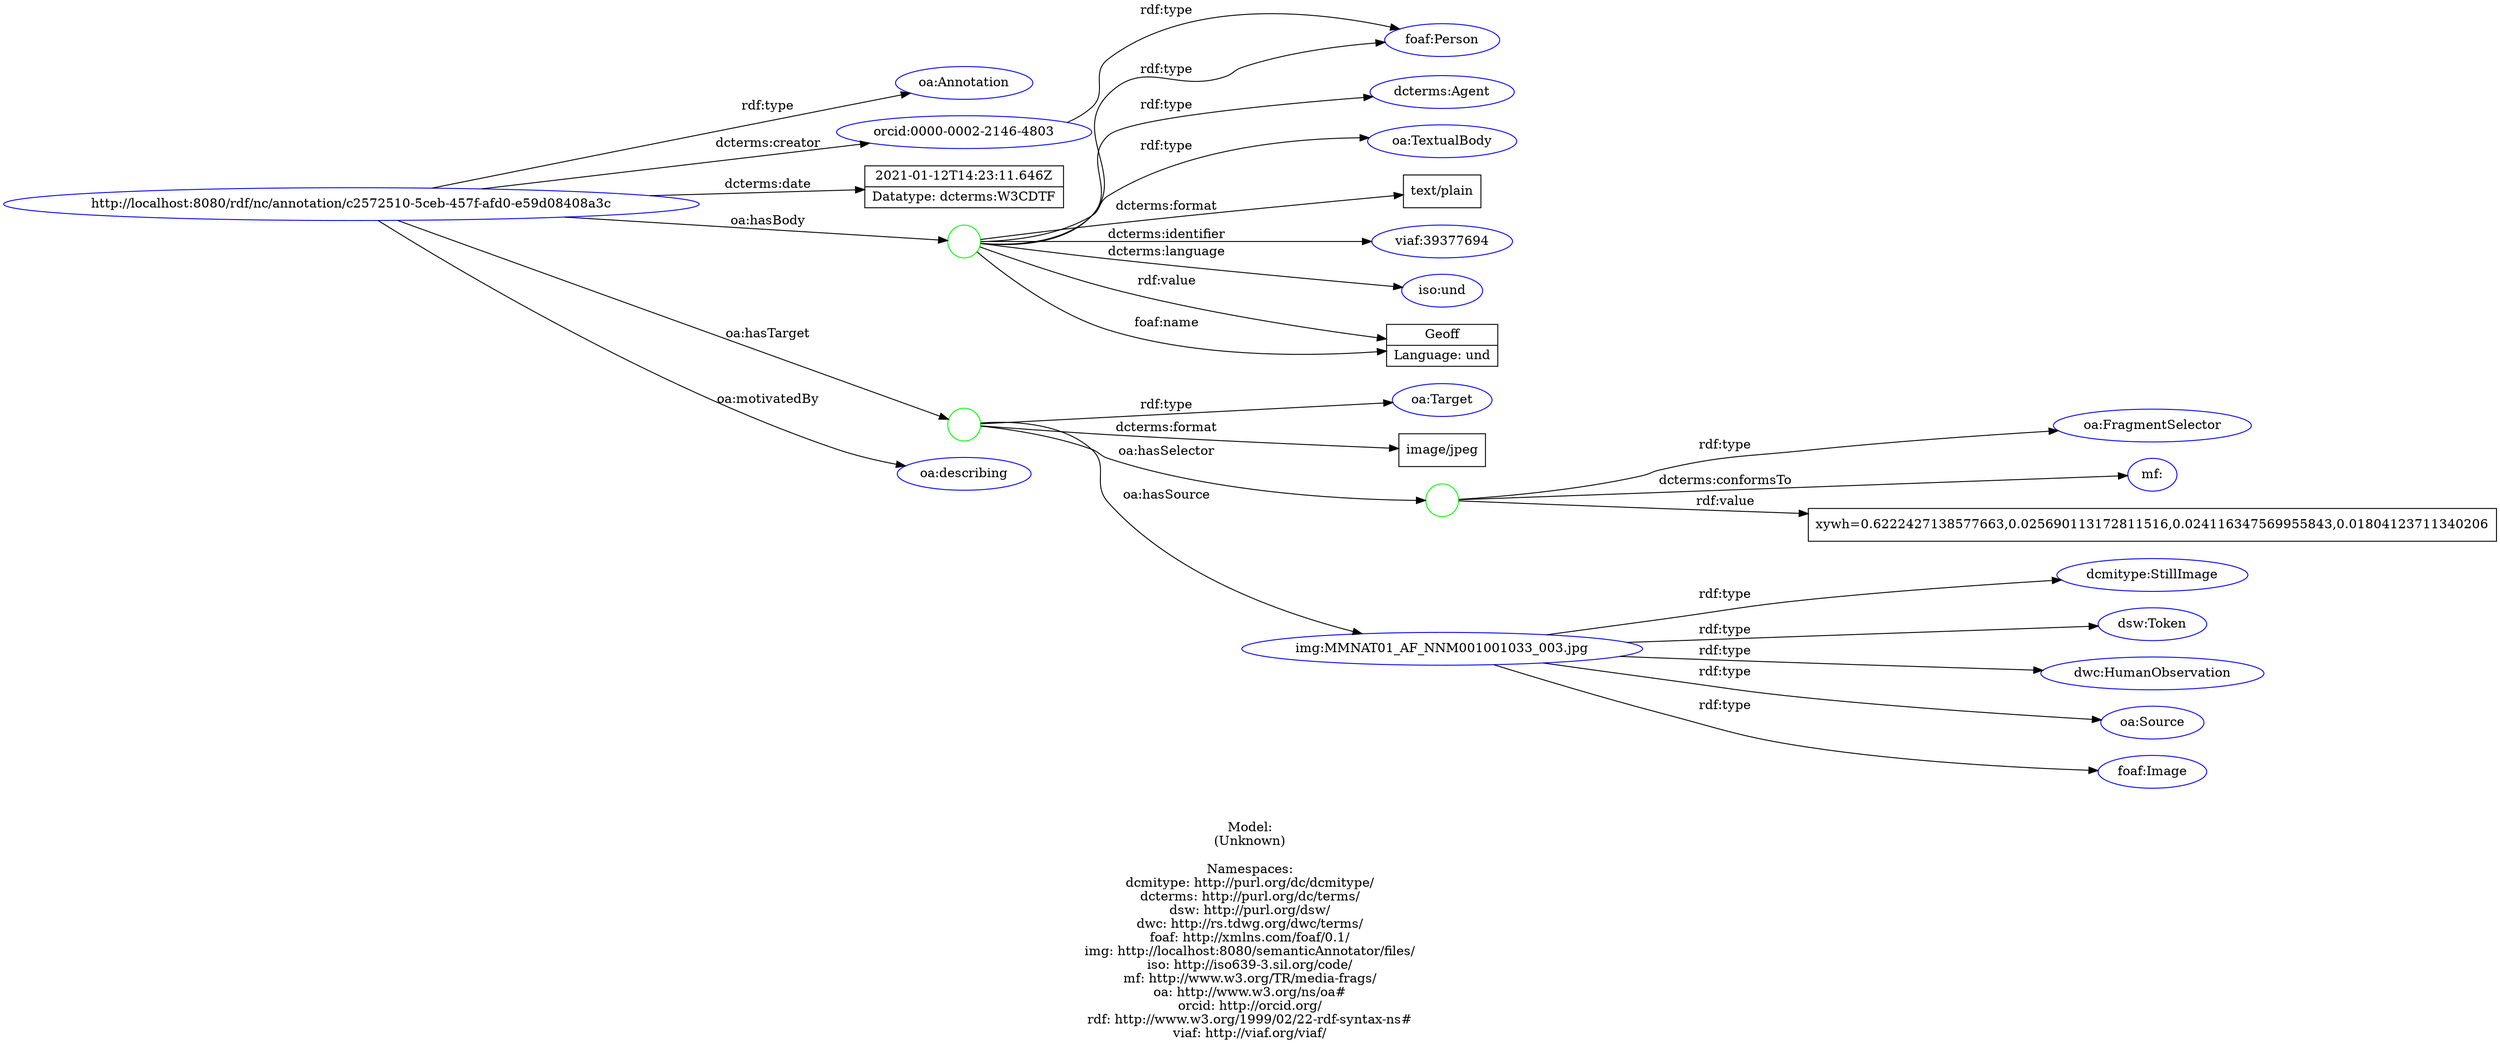 digraph {
	rankdir = LR;
	charset="utf-8";

	"Rhttp://localhost:8080/rdf/nc/annotation/c2572510-5ceb-457f-afd0-e59d08408a3c" -> "Roa:Annotation" [ label="rdf:type" ];
	"Rhttp://localhost:8080/rdf/nc/annotation/c2572510-5ceb-457f-afd0-e59d08408a3c" -> "Rorcid:0000-0002-2146-4803" [ label="dcterms:creator" ];
	"Rhttp://localhost:8080/rdf/nc/annotation/c2572510-5ceb-457f-afd0-e59d08408a3c" -> "L2021-01-12T14:23:11.646Z|Datatype: dcterms:W3CDTF" [ label="dcterms:date" ];
	"Rhttp://localhost:8080/rdf/nc/annotation/c2572510-5ceb-457f-afd0-e59d08408a3c" -> "B_:node1f26ai8ibx7" [ label="oa:hasBody" ];
	"B_:node1f26ai8ibx7" -> "Rdcterms:Agent" [ label="rdf:type" ];
	"B_:node1f26ai8ibx7" -> "Roa:TextualBody" [ label="rdf:type" ];
	"B_:node1f26ai8ibx7" -> "Rfoaf:Person" [ label="rdf:type" ];
	"B_:node1f26ai8ibx7" -> "Ltext/plain" [ label="dcterms:format" ];
	"B_:node1f26ai8ibx7" -> "Rviaf:39377694" [ label="dcterms:identifier" ];
	"B_:node1f26ai8ibx7" -> "Riso:und" [ label="dcterms:language" ];
	"B_:node1f26ai8ibx7" -> "LGeoff|Language: und" [ label="rdf:value" ];
	"B_:node1f26ai8ibx7" -> "LGeoff|Language: und" [ label="foaf:name" ];
	"Rhttp://localhost:8080/rdf/nc/annotation/c2572510-5ceb-457f-afd0-e59d08408a3c" -> "B_:node1f26ai8ibx6" [ label="oa:hasTarget" ];
	"B_:node1f26ai8ibx6" -> "Roa:Target" [ label="rdf:type" ];
	"B_:node1f26ai8ibx6" -> "Limage/jpeg" [ label="dcterms:format" ];
	"B_:node1f26ai8ibx6" -> "B_:node1f26ai8ibx9" [ label="oa:hasSelector" ];
	"B_:node1f26ai8ibx9" -> "Roa:FragmentSelector" [ label="rdf:type" ];
	"B_:node1f26ai8ibx9" -> "Rmf:" [ label="dcterms:conformsTo" ];
	"B_:node1f26ai8ibx9" -> "Lxywh=0.6222427138577663,0.025690113172811516,0.024116347569955843,0.01804123711340206" [ label="rdf:value" ];
	"B_:node1f26ai8ibx6" -> "Rimg:MMNAT01_AF_NNM001001033_003.jpg" [ label="oa:hasSource" ];
	"Rhttp://localhost:8080/rdf/nc/annotation/c2572510-5ceb-457f-afd0-e59d08408a3c" -> "Roa:describing" [ label="oa:motivatedBy" ];
	"Rorcid:0000-0002-2146-4803" -> "Rfoaf:Person" [ label="rdf:type" ];
	"Rimg:MMNAT01_AF_NNM001001033_003.jpg" -> "Rdcmitype:StillImage" [ label="rdf:type" ];
	"Rimg:MMNAT01_AF_NNM001001033_003.jpg" -> "Rdsw:Token" [ label="rdf:type" ];
	"Rimg:MMNAT01_AF_NNM001001033_003.jpg" -> "Rdwc:HumanObservation" [ label="rdf:type" ];
	"Rimg:MMNAT01_AF_NNM001001033_003.jpg" -> "Roa:Source" [ label="rdf:type" ];
	"Rimg:MMNAT01_AF_NNM001001033_003.jpg" -> "Rfoaf:Image" [ label="rdf:type" ];

	// Resources
	"Rhttp://localhost:8080/rdf/nc/annotation/c2572510-5ceb-457f-afd0-e59d08408a3c" [ label="http://localhost:8080/rdf/nc/annotation/c2572510-5ceb-457f-afd0-e59d08408a3c", shape = ellipse, color = blue ];
	"Roa:Annotation" [ label="oa:Annotation", shape = ellipse, color = blue ];
	"Rorcid:0000-0002-2146-4803" [ label="orcid:0000-0002-2146-4803", shape = ellipse, color = blue ];
	"Rdcterms:Agent" [ label="dcterms:Agent", shape = ellipse, color = blue ];
	"Roa:TextualBody" [ label="oa:TextualBody", shape = ellipse, color = blue ];
	"Rfoaf:Person" [ label="foaf:Person", shape = ellipse, color = blue ];
	"Rviaf:39377694" [ label="viaf:39377694", shape = ellipse, color = blue ];
	"Riso:und" [ label="iso:und", shape = ellipse, color = blue ];
	"Roa:Target" [ label="oa:Target", shape = ellipse, color = blue ];
	"Roa:FragmentSelector" [ label="oa:FragmentSelector", shape = ellipse, color = blue ];
	"Rmf:" [ label="mf:", shape = ellipse, color = blue ];
	"Rimg:MMNAT01_AF_NNM001001033_003.jpg" [ label="img:MMNAT01_AF_NNM001001033_003.jpg", shape = ellipse, color = blue ];
	"Roa:describing" [ label="oa:describing", shape = ellipse, color = blue ];
	"Rdcmitype:StillImage" [ label="dcmitype:StillImage", shape = ellipse, color = blue ];
	"Rdsw:Token" [ label="dsw:Token", shape = ellipse, color = blue ];
	"Rdwc:HumanObservation" [ label="dwc:HumanObservation", shape = ellipse, color = blue ];
	"Roa:Source" [ label="oa:Source", shape = ellipse, color = blue ];
	"Rfoaf:Image" [ label="foaf:Image", shape = ellipse, color = blue ];

	// Anonymous nodes
	"B_:node1f26ai8ibx7" [ label="", shape = circle, color = green ];
	"B_:node1f26ai8ibx6" [ label="", shape = circle, color = green ];
	"B_:node1f26ai8ibx9" [ label="", shape = circle, color = green ];

	// Literals
	"L2021-01-12T14:23:11.646Z|Datatype: dcterms:W3CDTF" [ label="2021-01-12T14:23:11.646Z|Datatype: dcterms:W3CDTF", shape = record ];
	"Ltext/plain" [ label="text/plain", shape = record ];
	"LGeoff|Language: und" [ label="Geoff|Language: und", shape = record ];
	"Limage/jpeg" [ label="image/jpeg", shape = record ];
	"Lxywh=0.6222427138577663,0.025690113172811516,0.024116347569955843,0.01804123711340206" [ label="xywh=0.6222427138577663,0.025690113172811516,0.024116347569955843,0.01804123711340206", shape = record ];

	label="\n\nModel:\n(Unknown)\n\nNamespaces:\ndcmitype: http://purl.org/dc/dcmitype/\ndcterms: http://purl.org/dc/terms/\ndsw: http://purl.org/dsw/\ndwc: http://rs.tdwg.org/dwc/terms/\nfoaf: http://xmlns.com/foaf/0.1/\nimg: http://localhost:8080/semanticAnnotator/files/\niso: http://iso639-3.sil.org/code/\nmf: http://www.w3.org/TR/media-frags/\noa: http://www.w3.org/ns/oa#\norcid: http://orcid.org/\nrdf: http://www.w3.org/1999/02/22-rdf-syntax-ns#\nviaf: http://viaf.org/viaf/\n";
}
